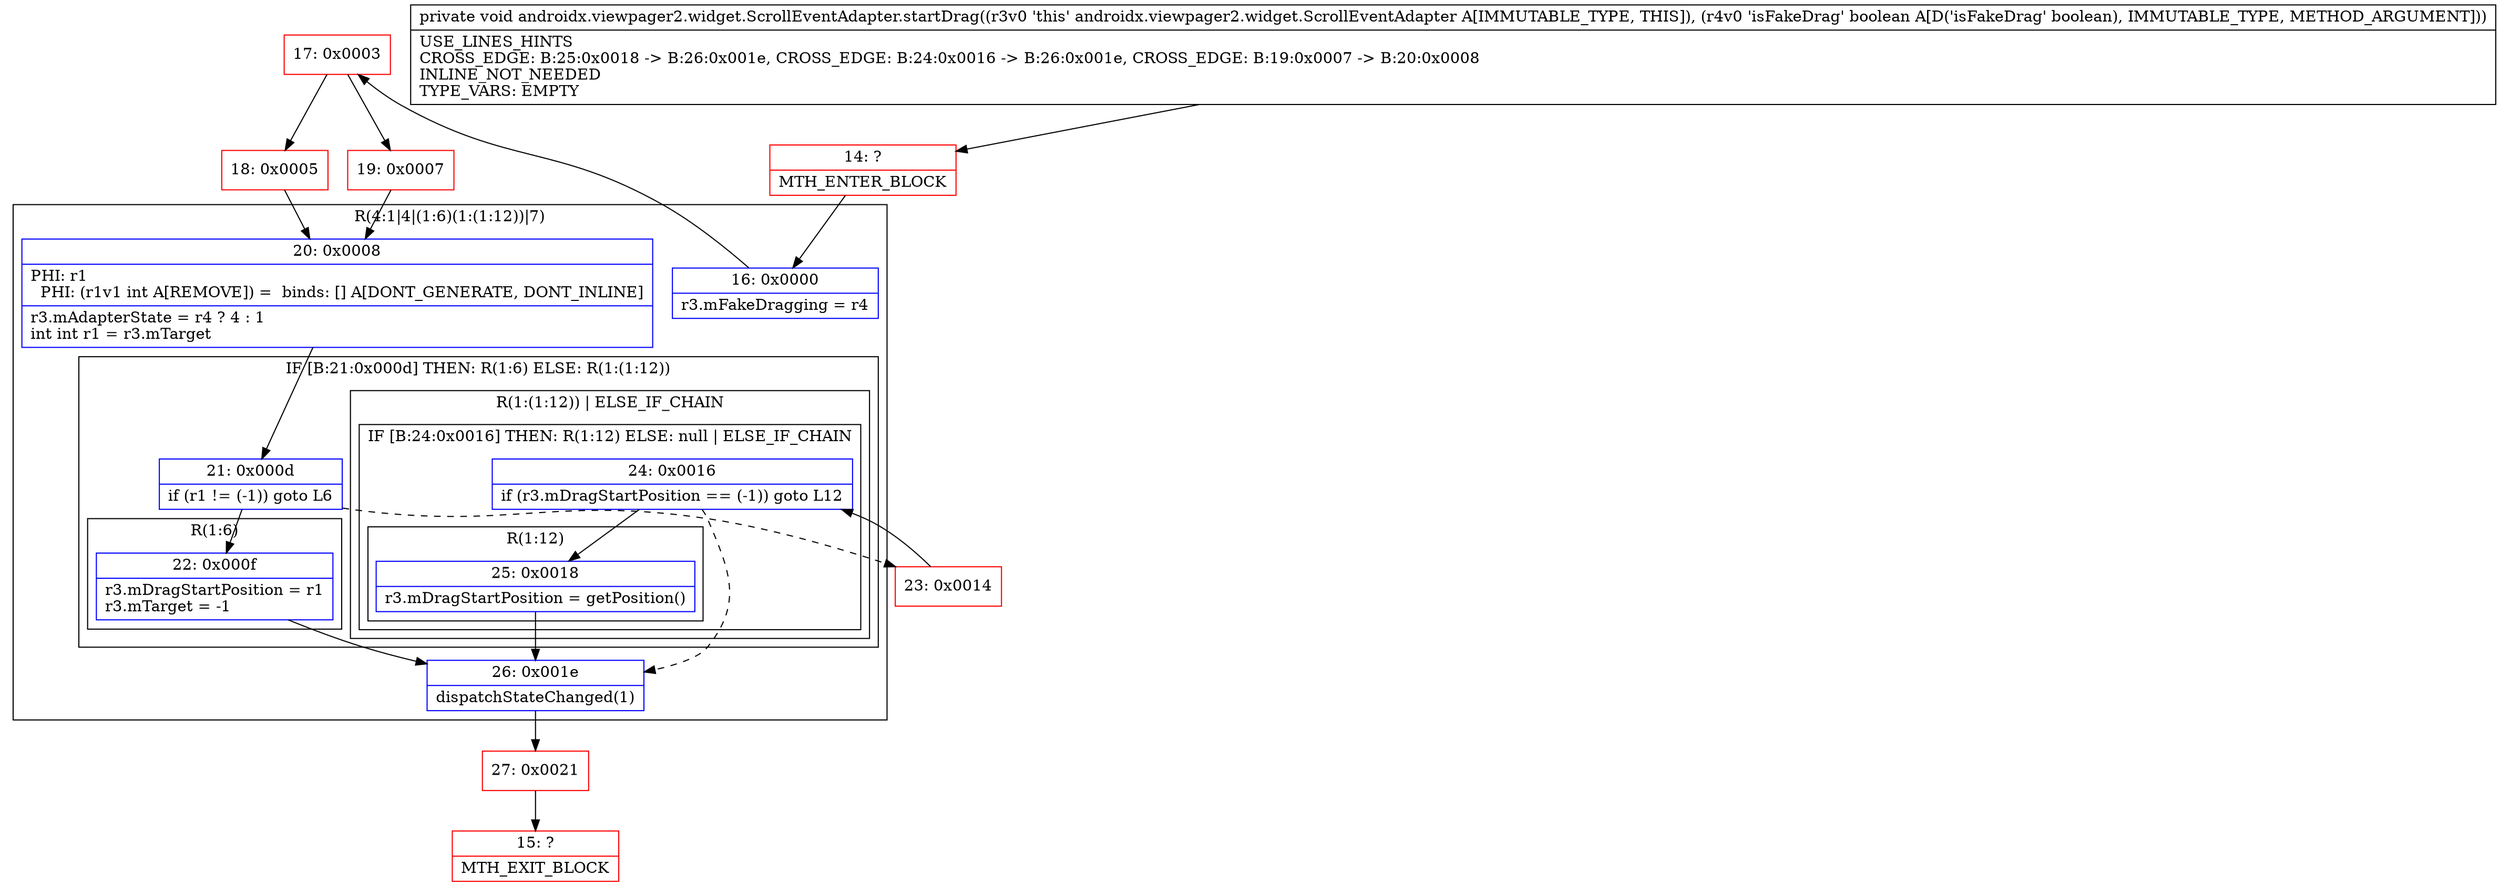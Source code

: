digraph "CFG forandroidx.viewpager2.widget.ScrollEventAdapter.startDrag(Z)V" {
subgraph cluster_Region_877349776 {
label = "R(4:1|4|(1:6)(1:(1:12))|7)";
node [shape=record,color=blue];
Node_16 [shape=record,label="{16\:\ 0x0000|r3.mFakeDragging = r4\l}"];
Node_20 [shape=record,label="{20\:\ 0x0008|PHI: r1 \l  PHI: (r1v1 int A[REMOVE]) =  binds: [] A[DONT_GENERATE, DONT_INLINE]\l|r3.mAdapterState = r4 ? 4 : 1\lint int r1 = r3.mTarget\l}"];
subgraph cluster_IfRegion_782417338 {
label = "IF [B:21:0x000d] THEN: R(1:6) ELSE: R(1:(1:12))";
node [shape=record,color=blue];
Node_21 [shape=record,label="{21\:\ 0x000d|if (r1 != (\-1)) goto L6\l}"];
subgraph cluster_Region_1682970664 {
label = "R(1:6)";
node [shape=record,color=blue];
Node_22 [shape=record,label="{22\:\ 0x000f|r3.mDragStartPosition = r1\lr3.mTarget = \-1\l}"];
}
subgraph cluster_Region_974867789 {
label = "R(1:(1:12)) | ELSE_IF_CHAIN\l";
node [shape=record,color=blue];
subgraph cluster_IfRegion_698142011 {
label = "IF [B:24:0x0016] THEN: R(1:12) ELSE: null | ELSE_IF_CHAIN\l";
node [shape=record,color=blue];
Node_24 [shape=record,label="{24\:\ 0x0016|if (r3.mDragStartPosition == (\-1)) goto L12\l}"];
subgraph cluster_Region_274331280 {
label = "R(1:12)";
node [shape=record,color=blue];
Node_25 [shape=record,label="{25\:\ 0x0018|r3.mDragStartPosition = getPosition()\l}"];
}
}
}
}
Node_26 [shape=record,label="{26\:\ 0x001e|dispatchStateChanged(1)\l}"];
}
Node_14 [shape=record,color=red,label="{14\:\ ?|MTH_ENTER_BLOCK\l}"];
Node_17 [shape=record,color=red,label="{17\:\ 0x0003}"];
Node_18 [shape=record,color=red,label="{18\:\ 0x0005}"];
Node_27 [shape=record,color=red,label="{27\:\ 0x0021}"];
Node_15 [shape=record,color=red,label="{15\:\ ?|MTH_EXIT_BLOCK\l}"];
Node_23 [shape=record,color=red,label="{23\:\ 0x0014}"];
Node_19 [shape=record,color=red,label="{19\:\ 0x0007}"];
MethodNode[shape=record,label="{private void androidx.viewpager2.widget.ScrollEventAdapter.startDrag((r3v0 'this' androidx.viewpager2.widget.ScrollEventAdapter A[IMMUTABLE_TYPE, THIS]), (r4v0 'isFakeDrag' boolean A[D('isFakeDrag' boolean), IMMUTABLE_TYPE, METHOD_ARGUMENT]))  | USE_LINES_HINTS\lCROSS_EDGE: B:25:0x0018 \-\> B:26:0x001e, CROSS_EDGE: B:24:0x0016 \-\> B:26:0x001e, CROSS_EDGE: B:19:0x0007 \-\> B:20:0x0008\lINLINE_NOT_NEEDED\lTYPE_VARS: EMPTY\l}"];
MethodNode -> Node_14;Node_16 -> Node_17;
Node_20 -> Node_21;
Node_21 -> Node_22;
Node_21 -> Node_23[style=dashed];
Node_22 -> Node_26;
Node_24 -> Node_25;
Node_24 -> Node_26[style=dashed];
Node_25 -> Node_26;
Node_26 -> Node_27;
Node_14 -> Node_16;
Node_17 -> Node_18;
Node_17 -> Node_19;
Node_18 -> Node_20;
Node_27 -> Node_15;
Node_23 -> Node_24;
Node_19 -> Node_20;
}

